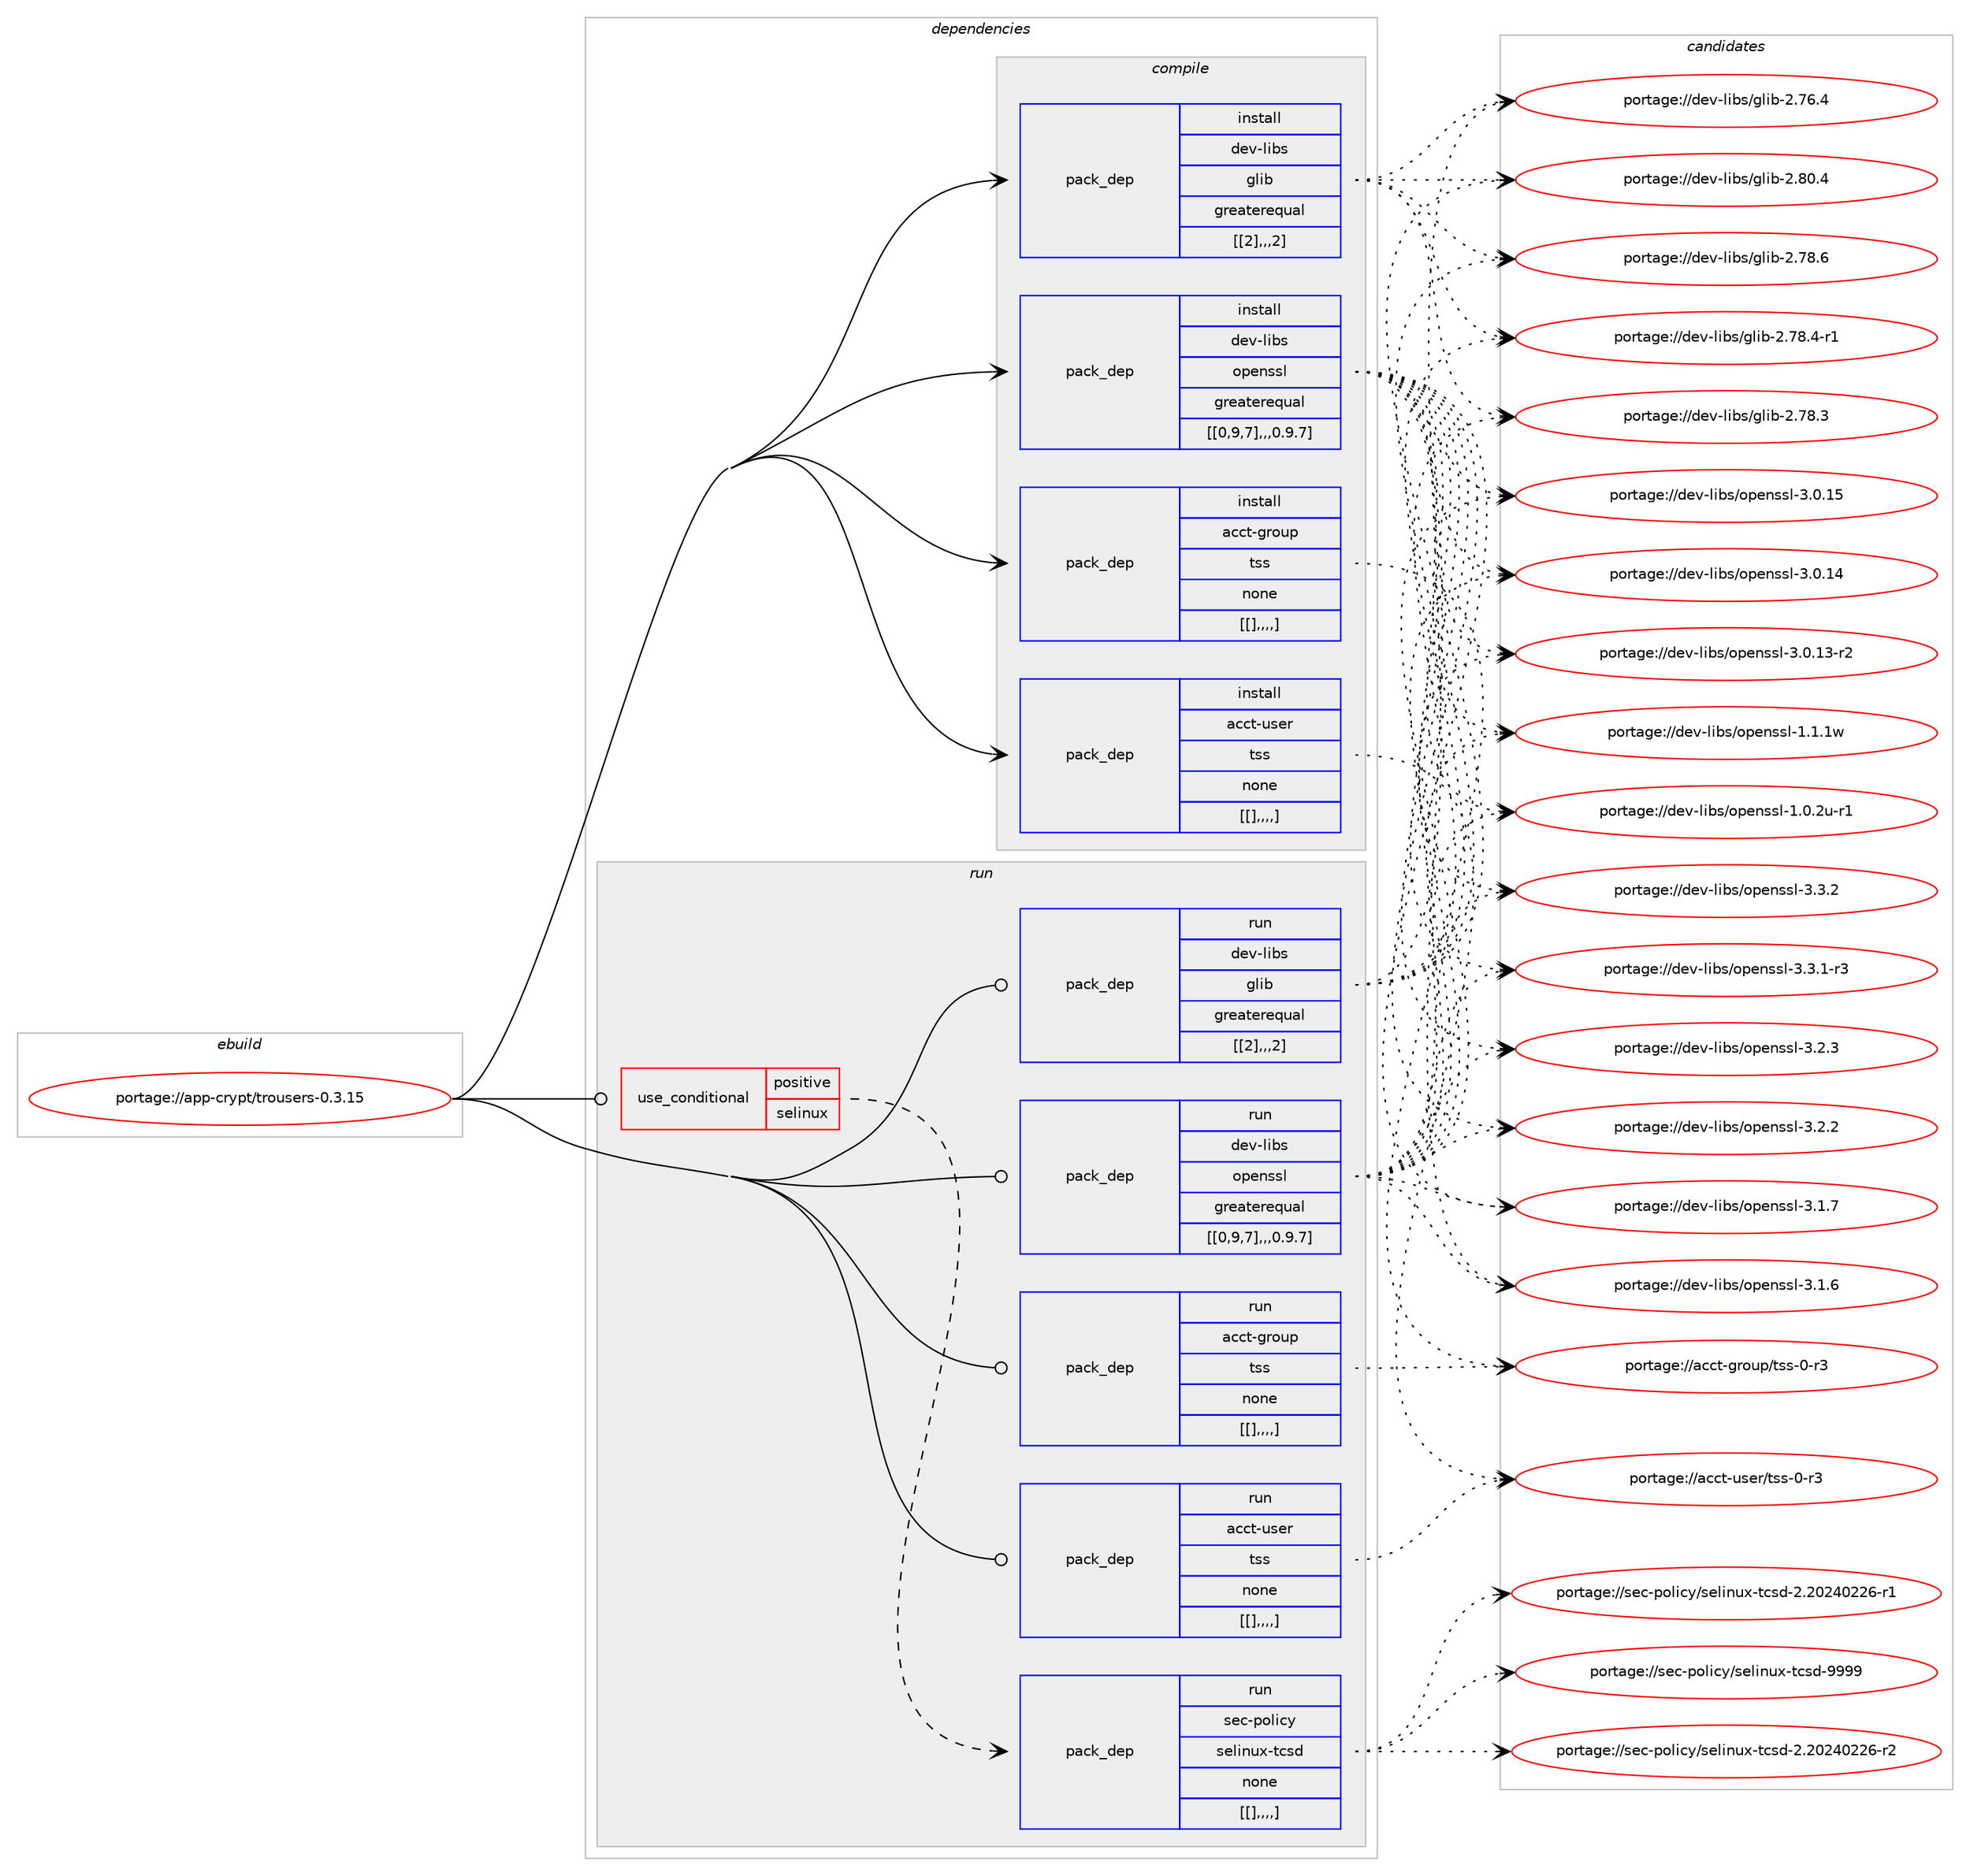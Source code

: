 digraph prolog {

# *************
# Graph options
# *************

newrank=true;
concentrate=true;
compound=true;
graph [rankdir=LR,fontname=Helvetica,fontsize=10,ranksep=1.5];#, ranksep=2.5, nodesep=0.2];
edge  [arrowhead=vee];
node  [fontname=Helvetica,fontsize=10];

# **********
# The ebuild
# **********

subgraph cluster_leftcol {
color=gray;
label=<<i>ebuild</i>>;
id [label="portage://app-crypt/trousers-0.3.15", color=red, width=4, href="../app-crypt/trousers-0.3.15.svg"];
}

# ****************
# The dependencies
# ****************

subgraph cluster_midcol {
color=gray;
label=<<i>dependencies</i>>;
subgraph cluster_compile {
fillcolor="#eeeeee";
style=filled;
label=<<i>compile</i>>;
subgraph pack10944 {
dependency15089 [label=<<TABLE BORDER="0" CELLBORDER="1" CELLSPACING="0" CELLPADDING="4" WIDTH="220"><TR><TD ROWSPAN="6" CELLPADDING="30">pack_dep</TD></TR><TR><TD WIDTH="110">install</TD></TR><TR><TD>acct-group</TD></TR><TR><TD>tss</TD></TR><TR><TD>none</TD></TR><TR><TD>[[],,,,]</TD></TR></TABLE>>, shape=none, color=blue];
}
id:e -> dependency15089:w [weight=20,style="solid",arrowhead="vee"];
subgraph pack10945 {
dependency15090 [label=<<TABLE BORDER="0" CELLBORDER="1" CELLSPACING="0" CELLPADDING="4" WIDTH="220"><TR><TD ROWSPAN="6" CELLPADDING="30">pack_dep</TD></TR><TR><TD WIDTH="110">install</TD></TR><TR><TD>acct-user</TD></TR><TR><TD>tss</TD></TR><TR><TD>none</TD></TR><TR><TD>[[],,,,]</TD></TR></TABLE>>, shape=none, color=blue];
}
id:e -> dependency15090:w [weight=20,style="solid",arrowhead="vee"];
subgraph pack10946 {
dependency15091 [label=<<TABLE BORDER="0" CELLBORDER="1" CELLSPACING="0" CELLPADDING="4" WIDTH="220"><TR><TD ROWSPAN="6" CELLPADDING="30">pack_dep</TD></TR><TR><TD WIDTH="110">install</TD></TR><TR><TD>dev-libs</TD></TR><TR><TD>glib</TD></TR><TR><TD>greaterequal</TD></TR><TR><TD>[[2],,,2]</TD></TR></TABLE>>, shape=none, color=blue];
}
id:e -> dependency15091:w [weight=20,style="solid",arrowhead="vee"];
subgraph pack10947 {
dependency15092 [label=<<TABLE BORDER="0" CELLBORDER="1" CELLSPACING="0" CELLPADDING="4" WIDTH="220"><TR><TD ROWSPAN="6" CELLPADDING="30">pack_dep</TD></TR><TR><TD WIDTH="110">install</TD></TR><TR><TD>dev-libs</TD></TR><TR><TD>openssl</TD></TR><TR><TD>greaterequal</TD></TR><TR><TD>[[0,9,7],,,0.9.7]</TD></TR></TABLE>>, shape=none, color=blue];
}
id:e -> dependency15092:w [weight=20,style="solid",arrowhead="vee"];
}
subgraph cluster_compileandrun {
fillcolor="#eeeeee";
style=filled;
label=<<i>compile and run</i>>;
}
subgraph cluster_run {
fillcolor="#eeeeee";
style=filled;
label=<<i>run</i>>;
subgraph cond4061 {
dependency15093 [label=<<TABLE BORDER="0" CELLBORDER="1" CELLSPACING="0" CELLPADDING="4"><TR><TD ROWSPAN="3" CELLPADDING="10">use_conditional</TD></TR><TR><TD>positive</TD></TR><TR><TD>selinux</TD></TR></TABLE>>, shape=none, color=red];
subgraph pack10948 {
dependency15094 [label=<<TABLE BORDER="0" CELLBORDER="1" CELLSPACING="0" CELLPADDING="4" WIDTH="220"><TR><TD ROWSPAN="6" CELLPADDING="30">pack_dep</TD></TR><TR><TD WIDTH="110">run</TD></TR><TR><TD>sec-policy</TD></TR><TR><TD>selinux-tcsd</TD></TR><TR><TD>none</TD></TR><TR><TD>[[],,,,]</TD></TR></TABLE>>, shape=none, color=blue];
}
dependency15093:e -> dependency15094:w [weight=20,style="dashed",arrowhead="vee"];
}
id:e -> dependency15093:w [weight=20,style="solid",arrowhead="odot"];
subgraph pack10949 {
dependency15095 [label=<<TABLE BORDER="0" CELLBORDER="1" CELLSPACING="0" CELLPADDING="4" WIDTH="220"><TR><TD ROWSPAN="6" CELLPADDING="30">pack_dep</TD></TR><TR><TD WIDTH="110">run</TD></TR><TR><TD>acct-group</TD></TR><TR><TD>tss</TD></TR><TR><TD>none</TD></TR><TR><TD>[[],,,,]</TD></TR></TABLE>>, shape=none, color=blue];
}
id:e -> dependency15095:w [weight=20,style="solid",arrowhead="odot"];
subgraph pack10950 {
dependency15096 [label=<<TABLE BORDER="0" CELLBORDER="1" CELLSPACING="0" CELLPADDING="4" WIDTH="220"><TR><TD ROWSPAN="6" CELLPADDING="30">pack_dep</TD></TR><TR><TD WIDTH="110">run</TD></TR><TR><TD>acct-user</TD></TR><TR><TD>tss</TD></TR><TR><TD>none</TD></TR><TR><TD>[[],,,,]</TD></TR></TABLE>>, shape=none, color=blue];
}
id:e -> dependency15096:w [weight=20,style="solid",arrowhead="odot"];
subgraph pack10951 {
dependency15097 [label=<<TABLE BORDER="0" CELLBORDER="1" CELLSPACING="0" CELLPADDING="4" WIDTH="220"><TR><TD ROWSPAN="6" CELLPADDING="30">pack_dep</TD></TR><TR><TD WIDTH="110">run</TD></TR><TR><TD>dev-libs</TD></TR><TR><TD>glib</TD></TR><TR><TD>greaterequal</TD></TR><TR><TD>[[2],,,2]</TD></TR></TABLE>>, shape=none, color=blue];
}
id:e -> dependency15097:w [weight=20,style="solid",arrowhead="odot"];
subgraph pack10952 {
dependency15098 [label=<<TABLE BORDER="0" CELLBORDER="1" CELLSPACING="0" CELLPADDING="4" WIDTH="220"><TR><TD ROWSPAN="6" CELLPADDING="30">pack_dep</TD></TR><TR><TD WIDTH="110">run</TD></TR><TR><TD>dev-libs</TD></TR><TR><TD>openssl</TD></TR><TR><TD>greaterequal</TD></TR><TR><TD>[[0,9,7],,,0.9.7]</TD></TR></TABLE>>, shape=none, color=blue];
}
id:e -> dependency15098:w [weight=20,style="solid",arrowhead="odot"];
}
}

# **************
# The candidates
# **************

subgraph cluster_choices {
rank=same;
color=gray;
label=<<i>candidates</i>>;

subgraph choice10944 {
color=black;
nodesep=1;
choice979999116451031141111171124711611511545484511451 [label="portage://acct-group/tss-0-r3", color=red, width=4,href="../acct-group/tss-0-r3.svg"];
dependency15089:e -> choice979999116451031141111171124711611511545484511451:w [style=dotted,weight="100"];
}
subgraph choice10945 {
color=black;
nodesep=1;
choice979999116451171151011144711611511545484511451 [label="portage://acct-user/tss-0-r3", color=red, width=4,href="../acct-user/tss-0-r3.svg"];
dependency15090:e -> choice979999116451171151011144711611511545484511451:w [style=dotted,weight="100"];
}
subgraph choice10946 {
color=black;
nodesep=1;
choice1001011184510810598115471031081059845504656484652 [label="portage://dev-libs/glib-2.80.4", color=red, width=4,href="../dev-libs/glib-2.80.4.svg"];
choice1001011184510810598115471031081059845504655564654 [label="portage://dev-libs/glib-2.78.6", color=red, width=4,href="../dev-libs/glib-2.78.6.svg"];
choice10010111845108105981154710310810598455046555646524511449 [label="portage://dev-libs/glib-2.78.4-r1", color=red, width=4,href="../dev-libs/glib-2.78.4-r1.svg"];
choice1001011184510810598115471031081059845504655564651 [label="portage://dev-libs/glib-2.78.3", color=red, width=4,href="../dev-libs/glib-2.78.3.svg"];
choice1001011184510810598115471031081059845504655544652 [label="portage://dev-libs/glib-2.76.4", color=red, width=4,href="../dev-libs/glib-2.76.4.svg"];
dependency15091:e -> choice1001011184510810598115471031081059845504656484652:w [style=dotted,weight="100"];
dependency15091:e -> choice1001011184510810598115471031081059845504655564654:w [style=dotted,weight="100"];
dependency15091:e -> choice10010111845108105981154710310810598455046555646524511449:w [style=dotted,weight="100"];
dependency15091:e -> choice1001011184510810598115471031081059845504655564651:w [style=dotted,weight="100"];
dependency15091:e -> choice1001011184510810598115471031081059845504655544652:w [style=dotted,weight="100"];
}
subgraph choice10947 {
color=black;
nodesep=1;
choice100101118451081059811547111112101110115115108455146514650 [label="portage://dev-libs/openssl-3.3.2", color=red, width=4,href="../dev-libs/openssl-3.3.2.svg"];
choice1001011184510810598115471111121011101151151084551465146494511451 [label="portage://dev-libs/openssl-3.3.1-r3", color=red, width=4,href="../dev-libs/openssl-3.3.1-r3.svg"];
choice100101118451081059811547111112101110115115108455146504651 [label="portage://dev-libs/openssl-3.2.3", color=red, width=4,href="../dev-libs/openssl-3.2.3.svg"];
choice100101118451081059811547111112101110115115108455146504650 [label="portage://dev-libs/openssl-3.2.2", color=red, width=4,href="../dev-libs/openssl-3.2.2.svg"];
choice100101118451081059811547111112101110115115108455146494655 [label="portage://dev-libs/openssl-3.1.7", color=red, width=4,href="../dev-libs/openssl-3.1.7.svg"];
choice100101118451081059811547111112101110115115108455146494654 [label="portage://dev-libs/openssl-3.1.6", color=red, width=4,href="../dev-libs/openssl-3.1.6.svg"];
choice10010111845108105981154711111210111011511510845514648464953 [label="portage://dev-libs/openssl-3.0.15", color=red, width=4,href="../dev-libs/openssl-3.0.15.svg"];
choice10010111845108105981154711111210111011511510845514648464952 [label="portage://dev-libs/openssl-3.0.14", color=red, width=4,href="../dev-libs/openssl-3.0.14.svg"];
choice100101118451081059811547111112101110115115108455146484649514511450 [label="portage://dev-libs/openssl-3.0.13-r2", color=red, width=4,href="../dev-libs/openssl-3.0.13-r2.svg"];
choice100101118451081059811547111112101110115115108454946494649119 [label="portage://dev-libs/openssl-1.1.1w", color=red, width=4,href="../dev-libs/openssl-1.1.1w.svg"];
choice1001011184510810598115471111121011101151151084549464846501174511449 [label="portage://dev-libs/openssl-1.0.2u-r1", color=red, width=4,href="../dev-libs/openssl-1.0.2u-r1.svg"];
dependency15092:e -> choice100101118451081059811547111112101110115115108455146514650:w [style=dotted,weight="100"];
dependency15092:e -> choice1001011184510810598115471111121011101151151084551465146494511451:w [style=dotted,weight="100"];
dependency15092:e -> choice100101118451081059811547111112101110115115108455146504651:w [style=dotted,weight="100"];
dependency15092:e -> choice100101118451081059811547111112101110115115108455146504650:w [style=dotted,weight="100"];
dependency15092:e -> choice100101118451081059811547111112101110115115108455146494655:w [style=dotted,weight="100"];
dependency15092:e -> choice100101118451081059811547111112101110115115108455146494654:w [style=dotted,weight="100"];
dependency15092:e -> choice10010111845108105981154711111210111011511510845514648464953:w [style=dotted,weight="100"];
dependency15092:e -> choice10010111845108105981154711111210111011511510845514648464952:w [style=dotted,weight="100"];
dependency15092:e -> choice100101118451081059811547111112101110115115108455146484649514511450:w [style=dotted,weight="100"];
dependency15092:e -> choice100101118451081059811547111112101110115115108454946494649119:w [style=dotted,weight="100"];
dependency15092:e -> choice1001011184510810598115471111121011101151151084549464846501174511449:w [style=dotted,weight="100"];
}
subgraph choice10948 {
color=black;
nodesep=1;
choice1151019945112111108105991214711510110810511011712045116991151004557575757 [label="portage://sec-policy/selinux-tcsd-9999", color=red, width=4,href="../sec-policy/selinux-tcsd-9999.svg"];
choice11510199451121111081059912147115101108105110117120451169911510045504650485052485050544511450 [label="portage://sec-policy/selinux-tcsd-2.20240226-r2", color=red, width=4,href="../sec-policy/selinux-tcsd-2.20240226-r2.svg"];
choice11510199451121111081059912147115101108105110117120451169911510045504650485052485050544511449 [label="portage://sec-policy/selinux-tcsd-2.20240226-r1", color=red, width=4,href="../sec-policy/selinux-tcsd-2.20240226-r1.svg"];
dependency15094:e -> choice1151019945112111108105991214711510110810511011712045116991151004557575757:w [style=dotted,weight="100"];
dependency15094:e -> choice11510199451121111081059912147115101108105110117120451169911510045504650485052485050544511450:w [style=dotted,weight="100"];
dependency15094:e -> choice11510199451121111081059912147115101108105110117120451169911510045504650485052485050544511449:w [style=dotted,weight="100"];
}
subgraph choice10949 {
color=black;
nodesep=1;
choice979999116451031141111171124711611511545484511451 [label="portage://acct-group/tss-0-r3", color=red, width=4,href="../acct-group/tss-0-r3.svg"];
dependency15095:e -> choice979999116451031141111171124711611511545484511451:w [style=dotted,weight="100"];
}
subgraph choice10950 {
color=black;
nodesep=1;
choice979999116451171151011144711611511545484511451 [label="portage://acct-user/tss-0-r3", color=red, width=4,href="../acct-user/tss-0-r3.svg"];
dependency15096:e -> choice979999116451171151011144711611511545484511451:w [style=dotted,weight="100"];
}
subgraph choice10951 {
color=black;
nodesep=1;
choice1001011184510810598115471031081059845504656484652 [label="portage://dev-libs/glib-2.80.4", color=red, width=4,href="../dev-libs/glib-2.80.4.svg"];
choice1001011184510810598115471031081059845504655564654 [label="portage://dev-libs/glib-2.78.6", color=red, width=4,href="../dev-libs/glib-2.78.6.svg"];
choice10010111845108105981154710310810598455046555646524511449 [label="portage://dev-libs/glib-2.78.4-r1", color=red, width=4,href="../dev-libs/glib-2.78.4-r1.svg"];
choice1001011184510810598115471031081059845504655564651 [label="portage://dev-libs/glib-2.78.3", color=red, width=4,href="../dev-libs/glib-2.78.3.svg"];
choice1001011184510810598115471031081059845504655544652 [label="portage://dev-libs/glib-2.76.4", color=red, width=4,href="../dev-libs/glib-2.76.4.svg"];
dependency15097:e -> choice1001011184510810598115471031081059845504656484652:w [style=dotted,weight="100"];
dependency15097:e -> choice1001011184510810598115471031081059845504655564654:w [style=dotted,weight="100"];
dependency15097:e -> choice10010111845108105981154710310810598455046555646524511449:w [style=dotted,weight="100"];
dependency15097:e -> choice1001011184510810598115471031081059845504655564651:w [style=dotted,weight="100"];
dependency15097:e -> choice1001011184510810598115471031081059845504655544652:w [style=dotted,weight="100"];
}
subgraph choice10952 {
color=black;
nodesep=1;
choice100101118451081059811547111112101110115115108455146514650 [label="portage://dev-libs/openssl-3.3.2", color=red, width=4,href="../dev-libs/openssl-3.3.2.svg"];
choice1001011184510810598115471111121011101151151084551465146494511451 [label="portage://dev-libs/openssl-3.3.1-r3", color=red, width=4,href="../dev-libs/openssl-3.3.1-r3.svg"];
choice100101118451081059811547111112101110115115108455146504651 [label="portage://dev-libs/openssl-3.2.3", color=red, width=4,href="../dev-libs/openssl-3.2.3.svg"];
choice100101118451081059811547111112101110115115108455146504650 [label="portage://dev-libs/openssl-3.2.2", color=red, width=4,href="../dev-libs/openssl-3.2.2.svg"];
choice100101118451081059811547111112101110115115108455146494655 [label="portage://dev-libs/openssl-3.1.7", color=red, width=4,href="../dev-libs/openssl-3.1.7.svg"];
choice100101118451081059811547111112101110115115108455146494654 [label="portage://dev-libs/openssl-3.1.6", color=red, width=4,href="../dev-libs/openssl-3.1.6.svg"];
choice10010111845108105981154711111210111011511510845514648464953 [label="portage://dev-libs/openssl-3.0.15", color=red, width=4,href="../dev-libs/openssl-3.0.15.svg"];
choice10010111845108105981154711111210111011511510845514648464952 [label="portage://dev-libs/openssl-3.0.14", color=red, width=4,href="../dev-libs/openssl-3.0.14.svg"];
choice100101118451081059811547111112101110115115108455146484649514511450 [label="portage://dev-libs/openssl-3.0.13-r2", color=red, width=4,href="../dev-libs/openssl-3.0.13-r2.svg"];
choice100101118451081059811547111112101110115115108454946494649119 [label="portage://dev-libs/openssl-1.1.1w", color=red, width=4,href="../dev-libs/openssl-1.1.1w.svg"];
choice1001011184510810598115471111121011101151151084549464846501174511449 [label="portage://dev-libs/openssl-1.0.2u-r1", color=red, width=4,href="../dev-libs/openssl-1.0.2u-r1.svg"];
dependency15098:e -> choice100101118451081059811547111112101110115115108455146514650:w [style=dotted,weight="100"];
dependency15098:e -> choice1001011184510810598115471111121011101151151084551465146494511451:w [style=dotted,weight="100"];
dependency15098:e -> choice100101118451081059811547111112101110115115108455146504651:w [style=dotted,weight="100"];
dependency15098:e -> choice100101118451081059811547111112101110115115108455146504650:w [style=dotted,weight="100"];
dependency15098:e -> choice100101118451081059811547111112101110115115108455146494655:w [style=dotted,weight="100"];
dependency15098:e -> choice100101118451081059811547111112101110115115108455146494654:w [style=dotted,weight="100"];
dependency15098:e -> choice10010111845108105981154711111210111011511510845514648464953:w [style=dotted,weight="100"];
dependency15098:e -> choice10010111845108105981154711111210111011511510845514648464952:w [style=dotted,weight="100"];
dependency15098:e -> choice100101118451081059811547111112101110115115108455146484649514511450:w [style=dotted,weight="100"];
dependency15098:e -> choice100101118451081059811547111112101110115115108454946494649119:w [style=dotted,weight="100"];
dependency15098:e -> choice1001011184510810598115471111121011101151151084549464846501174511449:w [style=dotted,weight="100"];
}
}

}
